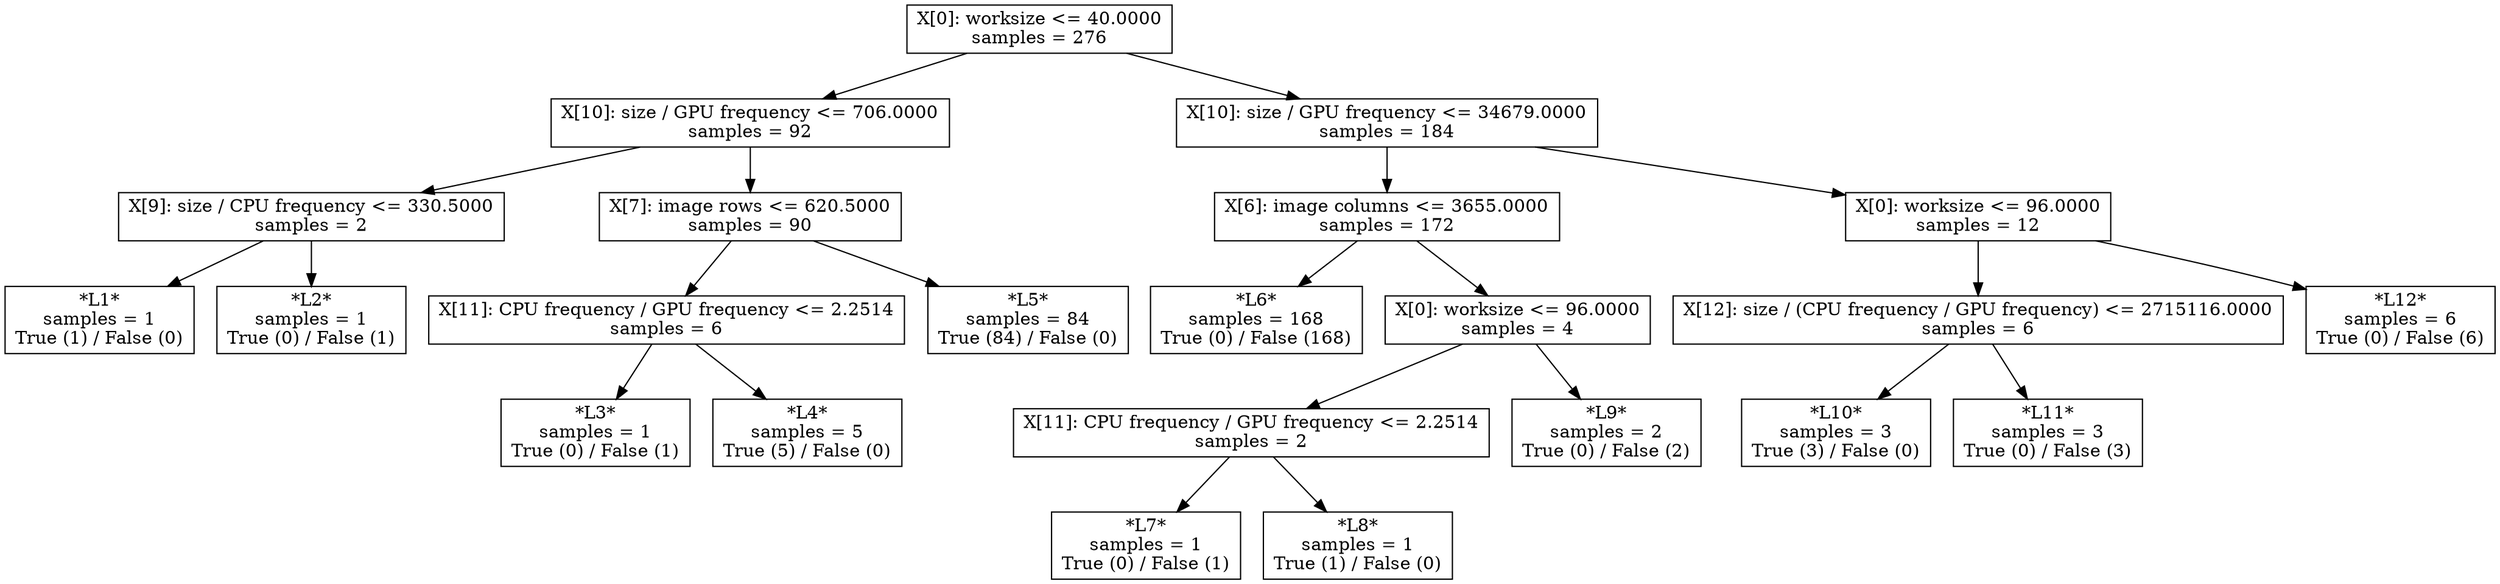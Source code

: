 digraph Tree {
0 [label="X[0]: worksize <= 40.0000\nsamples = 276", shape="box"] ;
1 [label="X[10]: size / GPU frequency <= 706.0000\nsamples = 92", shape="box"] ;
0 -> 1 ;
2 [label="X[9]: size / CPU frequency <= 330.5000\nsamples = 2", shape="box"] ;
1 -> 2 ;
3 [label="*L1*\nsamples = 1\nTrue (1) / False (0)", shape="box"] ;
2 -> 3 ;
4 [label="*L2*\nsamples = 1\nTrue (0) / False (1)", shape="box"] ;
2 -> 4 ;
5 [label="X[7]: image rows <= 620.5000\nsamples = 90", shape="box"] ;
1 -> 5 ;
6 [label="X[11]: CPU frequency / GPU frequency <= 2.2514\nsamples = 6", shape="box"] ;
5 -> 6 ;
7 [label="*L3*\nsamples = 1\nTrue (0) / False (1)", shape="box"] ;
6 -> 7 ;
8 [label="*L4*\nsamples = 5\nTrue (5) / False (0)", shape="box"] ;
6 -> 8 ;
9 [label="*L5*\nsamples = 84\nTrue (84) / False (0)", shape="box"] ;
5 -> 9 ;
10 [label="X[10]: size / GPU frequency <= 34679.0000\nsamples = 184", shape="box"] ;
0 -> 10 ;
11 [label="X[6]: image columns <= 3655.0000\nsamples = 172", shape="box"] ;
10 -> 11 ;
12 [label="*L6*\nsamples = 168\nTrue (0) / False (168)", shape="box"] ;
11 -> 12 ;
13 [label="X[0]: worksize <= 96.0000\nsamples = 4", shape="box"] ;
11 -> 13 ;
14 [label="X[11]: CPU frequency / GPU frequency <= 2.2514\nsamples = 2", shape="box"] ;
13 -> 14 ;
15 [label="*L7*\nsamples = 1\nTrue (0) / False (1)", shape="box"] ;
14 -> 15 ;
16 [label="*L8*\nsamples = 1\nTrue (1) / False (0)", shape="box"] ;
14 -> 16 ;
17 [label="*L9*\nsamples = 2\nTrue (0) / False (2)", shape="box"] ;
13 -> 17 ;
18 [label="X[0]: worksize <= 96.0000\nsamples = 12", shape="box"] ;
10 -> 18 ;
19 [label="X[12]: size / (CPU frequency / GPU frequency) <= 2715116.0000\nsamples = 6", shape="box"] ;
18 -> 19 ;
20 [label="*L10*\nsamples = 3\nTrue (3) / False (0)", shape="box"] ;
19 -> 20 ;
21 [label="*L11*\nsamples = 3\nTrue (0) / False (3)", shape="box"] ;
19 -> 21 ;
22 [label="*L12*\nsamples = 6\nTrue (0) / False (6)", shape="box"] ;
18 -> 22 ;
}
